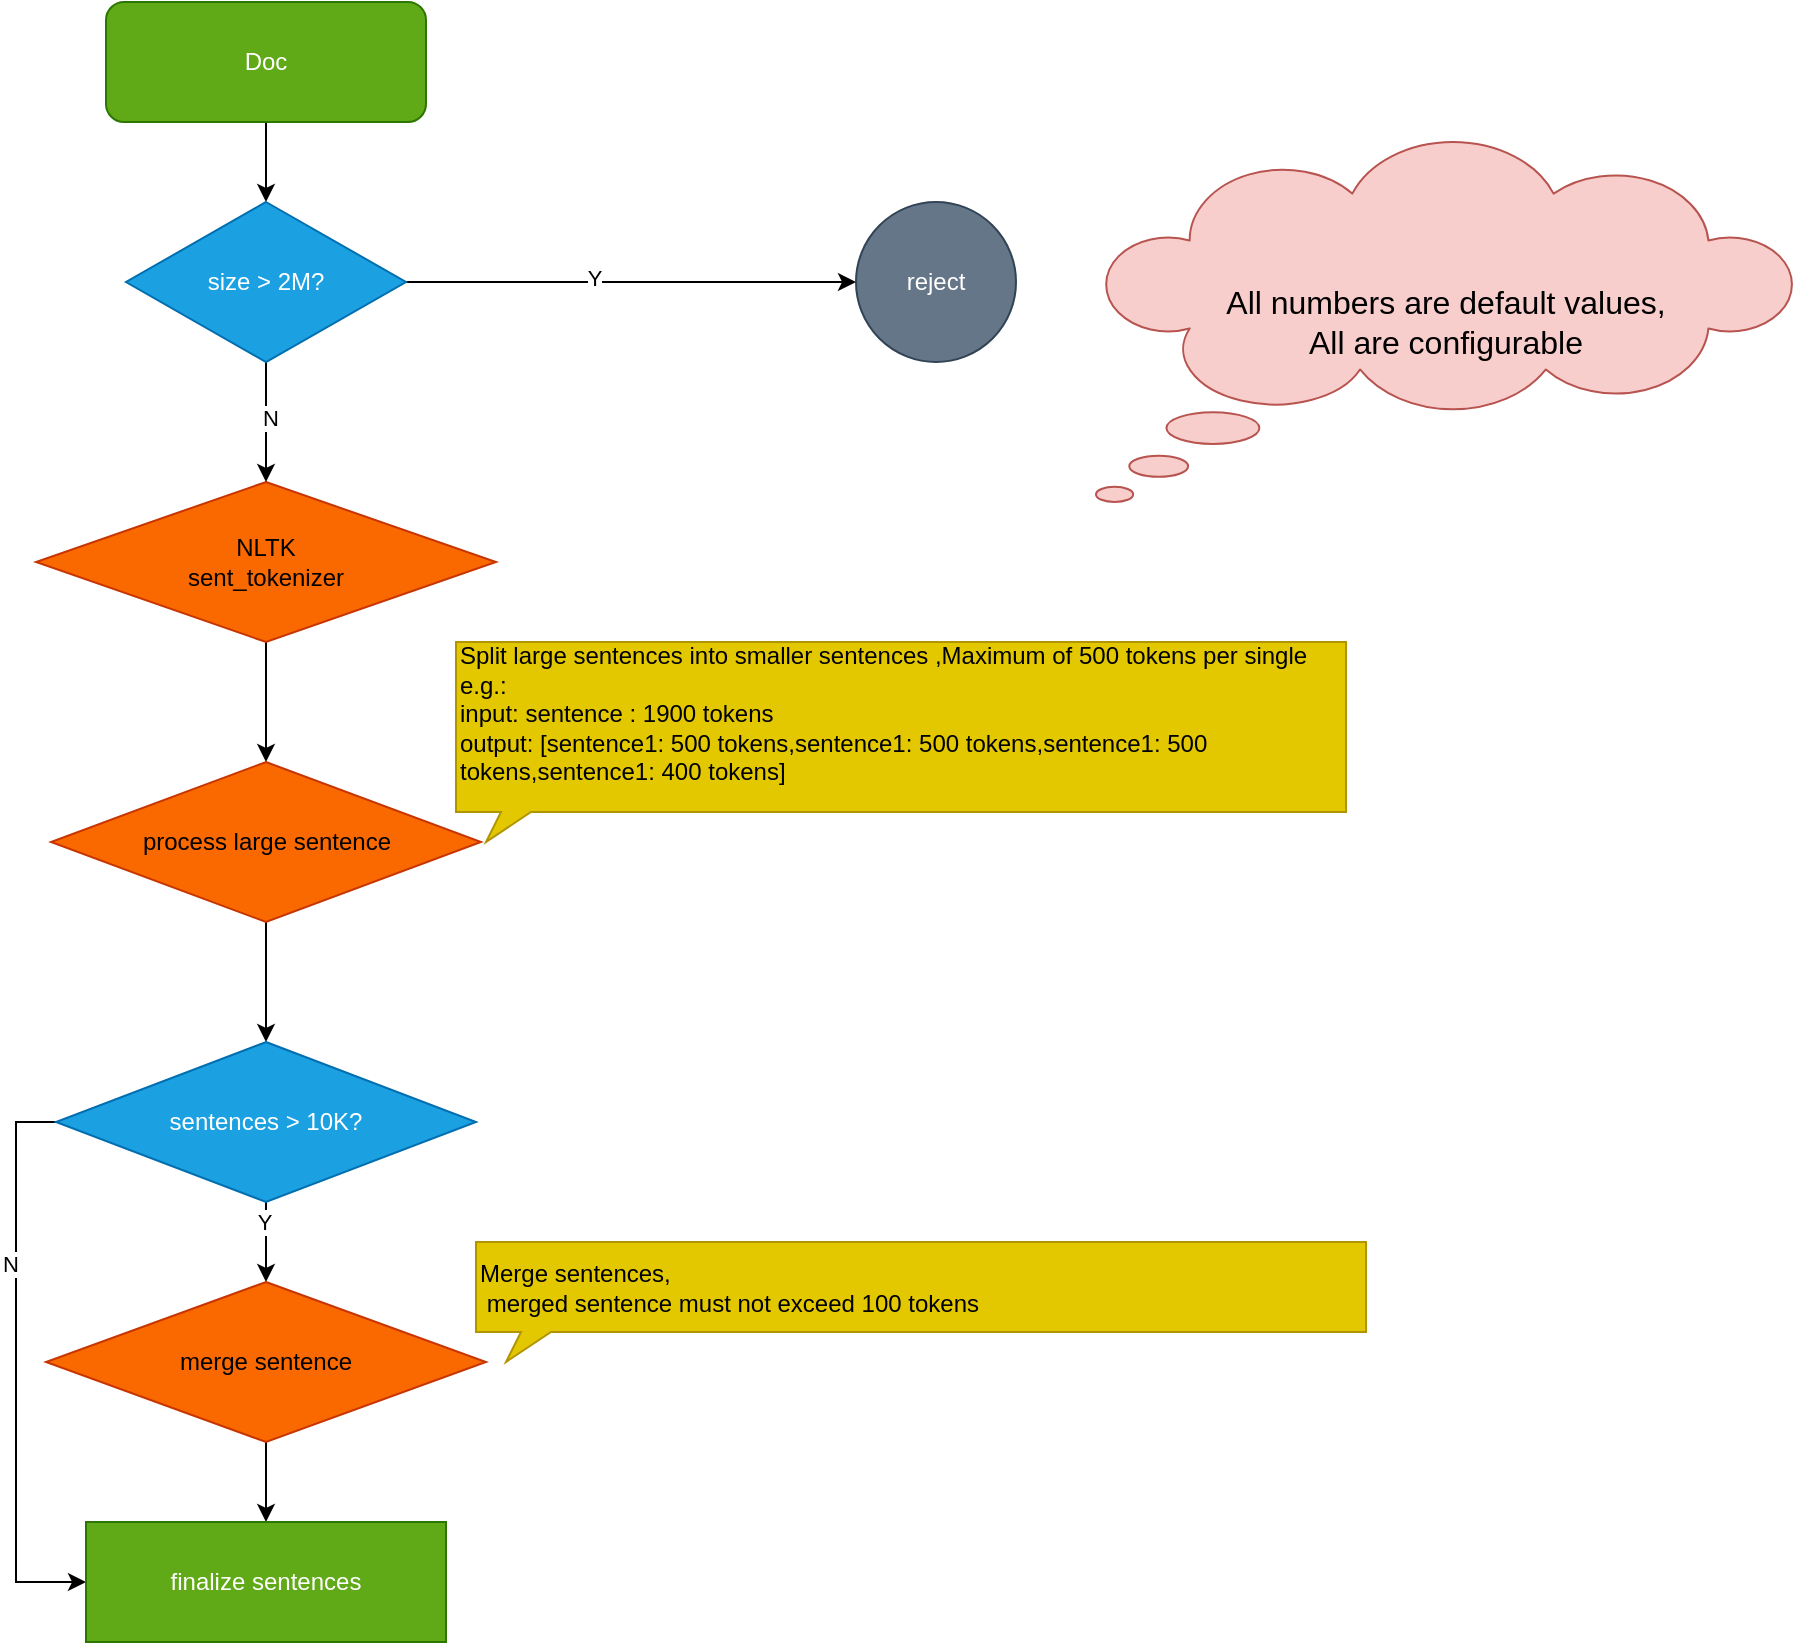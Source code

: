 <mxfile version="24.4.7" type="github">
  <diagram name="Page-1" id="LUoLeQQDcU1MEl5xLvJL">
    <mxGraphModel dx="2074" dy="50" grid="1" gridSize="10" guides="1" tooltips="1" connect="1" arrows="1" fold="1" page="1" pageScale="1" pageWidth="850" pageHeight="1100" math="0" shadow="0">
      <root>
        <mxCell id="0" />
        <mxCell id="1" parent="0" />
        <mxCell id="qlSNl1ecH6xEMk753rMs-1" style="edgeStyle=orthogonalEdgeStyle;rounded=0;orthogonalLoop=1;jettySize=auto;html=1;exitX=0.5;exitY=1;exitDx=0;exitDy=0;entryX=0.5;entryY=0;entryDx=0;entryDy=0;" edge="1" parent="1" source="qlSNl1ecH6xEMk753rMs-2" target="qlSNl1ecH6xEMk753rMs-9">
          <mxGeometry relative="1" as="geometry" />
        </mxCell>
        <mxCell id="qlSNl1ecH6xEMk753rMs-2" value="Doc" style="rounded=1;whiteSpace=wrap;html=1;fillColor=#60a917;fontColor=#ffffff;strokeColor=#2D7600;" vertex="1" parent="1">
          <mxGeometry x="585" y="1430" width="160" height="60" as="geometry" />
        </mxCell>
        <mxCell id="qlSNl1ecH6xEMk753rMs-3" style="edgeStyle=orthogonalEdgeStyle;rounded=0;orthogonalLoop=1;jettySize=auto;html=1;exitX=0.5;exitY=1;exitDx=0;exitDy=0;entryX=0.5;entryY=0;entryDx=0;entryDy=0;" edge="1" parent="1" source="qlSNl1ecH6xEMk753rMs-4" target="qlSNl1ecH6xEMk753rMs-12">
          <mxGeometry relative="1" as="geometry" />
        </mxCell>
        <mxCell id="qlSNl1ecH6xEMk753rMs-4" value="NLTK&lt;div&gt;sent_tokenizer&lt;/div&gt;" style="rhombus;whiteSpace=wrap;html=1;fillColor=#fa6800;fontColor=#000000;strokeColor=#C73500;" vertex="1" parent="1">
          <mxGeometry x="550" y="1670" width="230" height="80" as="geometry" />
        </mxCell>
        <mxCell id="qlSNl1ecH6xEMk753rMs-5" style="edgeStyle=orthogonalEdgeStyle;rounded=0;orthogonalLoop=1;jettySize=auto;html=1;exitX=1;exitY=0.5;exitDx=0;exitDy=0;entryX=0;entryY=0.5;entryDx=0;entryDy=0;" edge="1" parent="1" source="qlSNl1ecH6xEMk753rMs-9" target="qlSNl1ecH6xEMk753rMs-10">
          <mxGeometry relative="1" as="geometry" />
        </mxCell>
        <mxCell id="qlSNl1ecH6xEMk753rMs-6" value="Y" style="edgeLabel;html=1;align=center;verticalAlign=middle;resizable=0;points=[];" vertex="1" connectable="0" parent="qlSNl1ecH6xEMk753rMs-5">
          <mxGeometry x="-0.165" y="2" relative="1" as="geometry">
            <mxPoint as="offset" />
          </mxGeometry>
        </mxCell>
        <mxCell id="qlSNl1ecH6xEMk753rMs-7" style="edgeStyle=orthogonalEdgeStyle;rounded=0;orthogonalLoop=1;jettySize=auto;html=1;exitX=0.5;exitY=1;exitDx=0;exitDy=0;entryX=0.5;entryY=0;entryDx=0;entryDy=0;" edge="1" parent="1" source="qlSNl1ecH6xEMk753rMs-9" target="qlSNl1ecH6xEMk753rMs-4">
          <mxGeometry relative="1" as="geometry" />
        </mxCell>
        <mxCell id="qlSNl1ecH6xEMk753rMs-8" value="N" style="edgeLabel;html=1;align=center;verticalAlign=middle;resizable=0;points=[];" vertex="1" connectable="0" parent="qlSNl1ecH6xEMk753rMs-7">
          <mxGeometry x="-0.086" y="2" relative="1" as="geometry">
            <mxPoint as="offset" />
          </mxGeometry>
        </mxCell>
        <mxCell id="qlSNl1ecH6xEMk753rMs-9" value="size &amp;gt; 2M?" style="rhombus;whiteSpace=wrap;html=1;fillColor=#1ba1e2;fontColor=#ffffff;strokeColor=#006EAF;" vertex="1" parent="1">
          <mxGeometry x="595" y="1530" width="140" height="80" as="geometry" />
        </mxCell>
        <mxCell id="qlSNl1ecH6xEMk753rMs-10" value="reject" style="ellipse;whiteSpace=wrap;html=1;aspect=fixed;fillColor=#647687;fontColor=#ffffff;strokeColor=#314354;" vertex="1" parent="1">
          <mxGeometry x="960" y="1530" width="80" height="80" as="geometry" />
        </mxCell>
        <mxCell id="qlSNl1ecH6xEMk753rMs-11" style="edgeStyle=orthogonalEdgeStyle;rounded=0;orthogonalLoop=1;jettySize=auto;html=1;exitX=0.5;exitY=1;exitDx=0;exitDy=0;entryX=0.5;entryY=0;entryDx=0;entryDy=0;" edge="1" parent="1" source="qlSNl1ecH6xEMk753rMs-12" target="qlSNl1ecH6xEMk753rMs-20">
          <mxGeometry relative="1" as="geometry">
            <mxPoint x="665" y="1940" as="targetPoint" />
          </mxGeometry>
        </mxCell>
        <mxCell id="qlSNl1ecH6xEMk753rMs-12" value="process large sentence" style="rhombus;whiteSpace=wrap;html=1;fillColor=#fa6800;fontColor=#000000;strokeColor=#C73500;" vertex="1" parent="1">
          <mxGeometry x="557.5" y="1810" width="215" height="80" as="geometry" />
        </mxCell>
        <mxCell id="qlSNl1ecH6xEMk753rMs-13" value="&lt;div&gt;Split large sentences into smaller sentences ,&lt;span style=&quot;background-color: initial;&quot;&gt;Maximum of 500 tokens per single&lt;/span&gt;&lt;/div&gt;&lt;div&gt;e.g.:&amp;nbsp;&lt;/div&gt;&lt;div&gt;&lt;span style=&quot;background-color: initial;&quot;&gt;input: sentence : 1900 tokens&lt;/span&gt;&lt;/div&gt;&lt;div&gt;output: [sentence1: 500 tokens,&lt;span style=&quot;background-color: initial;&quot;&gt;sentence1: 500 tokens,&lt;/span&gt;&lt;span style=&quot;background-color: initial;&quot;&gt;sentence1: 500 tokens,&lt;/span&gt;&lt;span style=&quot;background-color: initial;&quot;&gt;sentence1: 400 tokens&lt;/span&gt;&lt;span style=&quot;background-color: initial;&quot;&gt;]&lt;/span&gt;&lt;/div&gt;&lt;div&gt;&lt;br&gt;&lt;/div&gt;" style="whiteSpace=wrap;html=1;shape=mxgraph.basic.rectCallout;dx=30;dy=15;boundedLbl=1;align=left;fillColor=#e3c800;fontColor=#000000;strokeColor=#B09500;" vertex="1" parent="1">
          <mxGeometry x="760" y="1750" width="445" height="100" as="geometry" />
        </mxCell>
        <mxCell id="qlSNl1ecH6xEMk753rMs-16" style="edgeStyle=orthogonalEdgeStyle;rounded=0;orthogonalLoop=1;jettySize=auto;html=1;exitX=0.5;exitY=1;exitDx=0;exitDy=0;entryX=0.5;entryY=0;entryDx=0;entryDy=0;" edge="1" parent="1" source="qlSNl1ecH6xEMk753rMs-20" target="qlSNl1ecH6xEMk753rMs-22">
          <mxGeometry relative="1" as="geometry" />
        </mxCell>
        <mxCell id="qlSNl1ecH6xEMk753rMs-17" value="Y" style="edgeLabel;html=1;align=center;verticalAlign=middle;resizable=0;points=[];" vertex="1" connectable="0" parent="qlSNl1ecH6xEMk753rMs-16">
          <mxGeometry x="-0.533" y="-1" relative="1" as="geometry">
            <mxPoint as="offset" />
          </mxGeometry>
        </mxCell>
        <mxCell id="qlSNl1ecH6xEMk753rMs-18" style="edgeStyle=orthogonalEdgeStyle;rounded=0;orthogonalLoop=1;jettySize=auto;html=1;exitX=0;exitY=0.5;exitDx=0;exitDy=0;entryX=0;entryY=0.5;entryDx=0;entryDy=0;" edge="1" parent="1" source="qlSNl1ecH6xEMk753rMs-20" target="qlSNl1ecH6xEMk753rMs-24">
          <mxGeometry relative="1" as="geometry" />
        </mxCell>
        <mxCell id="qlSNl1ecH6xEMk753rMs-19" value="N" style="edgeLabel;html=1;align=center;verticalAlign=middle;resizable=0;points=[];" vertex="1" connectable="0" parent="qlSNl1ecH6xEMk753rMs-18">
          <mxGeometry x="-0.366" y="-3" relative="1" as="geometry">
            <mxPoint as="offset" />
          </mxGeometry>
        </mxCell>
        <mxCell id="qlSNl1ecH6xEMk753rMs-20" value="sentences &amp;gt; 10K?" style="rhombus;whiteSpace=wrap;html=1;fillColor=#1ba1e2;fontColor=#ffffff;strokeColor=#006EAF;" vertex="1" parent="1">
          <mxGeometry x="560" y="1950" width="210" height="80" as="geometry" />
        </mxCell>
        <mxCell id="qlSNl1ecH6xEMk753rMs-21" style="edgeStyle=orthogonalEdgeStyle;rounded=0;orthogonalLoop=1;jettySize=auto;html=1;exitX=0.5;exitY=1;exitDx=0;exitDy=0;entryX=0.5;entryY=0;entryDx=0;entryDy=0;" edge="1" parent="1" source="qlSNl1ecH6xEMk753rMs-22" target="qlSNl1ecH6xEMk753rMs-24">
          <mxGeometry relative="1" as="geometry" />
        </mxCell>
        <mxCell id="qlSNl1ecH6xEMk753rMs-22" value="merge sentence" style="rhombus;whiteSpace=wrap;html=1;fillColor=#fa6800;fontColor=#000000;strokeColor=#C73500;" vertex="1" parent="1">
          <mxGeometry x="555" y="2070" width="220" height="80" as="geometry" />
        </mxCell>
        <mxCell id="qlSNl1ecH6xEMk753rMs-23" value="&lt;div&gt;Merge sentences,&amp;nbsp;&lt;/div&gt;&lt;div&gt;&amp;nbsp;merged sentence must not exceed 100 tokens&lt;br&gt;&lt;/div&gt;" style="whiteSpace=wrap;html=1;shape=mxgraph.basic.rectCallout;dx=30;dy=15;boundedLbl=1;align=left;fillColor=#e3c800;fontColor=#000000;strokeColor=#B09500;" vertex="1" parent="1">
          <mxGeometry x="770" y="2050" width="445" height="60" as="geometry" />
        </mxCell>
        <mxCell id="qlSNl1ecH6xEMk753rMs-24" value="finalize sentences" style="rounded=0;whiteSpace=wrap;html=1;fillColor=#60a917;fontColor=#ffffff;strokeColor=#2D7600;" vertex="1" parent="1">
          <mxGeometry x="575" y="2190" width="180" height="60" as="geometry" />
        </mxCell>
        <mxCell id="qlSNl1ecH6xEMk753rMs-25" value="&lt;div style=&quot;font-size: 16px;&quot;&gt;All numbers are default values,&lt;/div&gt;&lt;div style=&quot;font-size: 16px;&quot;&gt;All are configurable&lt;/div&gt;" style="whiteSpace=wrap;html=1;shape=mxgraph.basic.cloud_callout;fontSize=16;fillColor=#f8cecc;strokeColor=#b85450;" vertex="1" parent="1">
          <mxGeometry x="1080" y="1500" width="350" height="180" as="geometry" />
        </mxCell>
      </root>
    </mxGraphModel>
  </diagram>
</mxfile>
